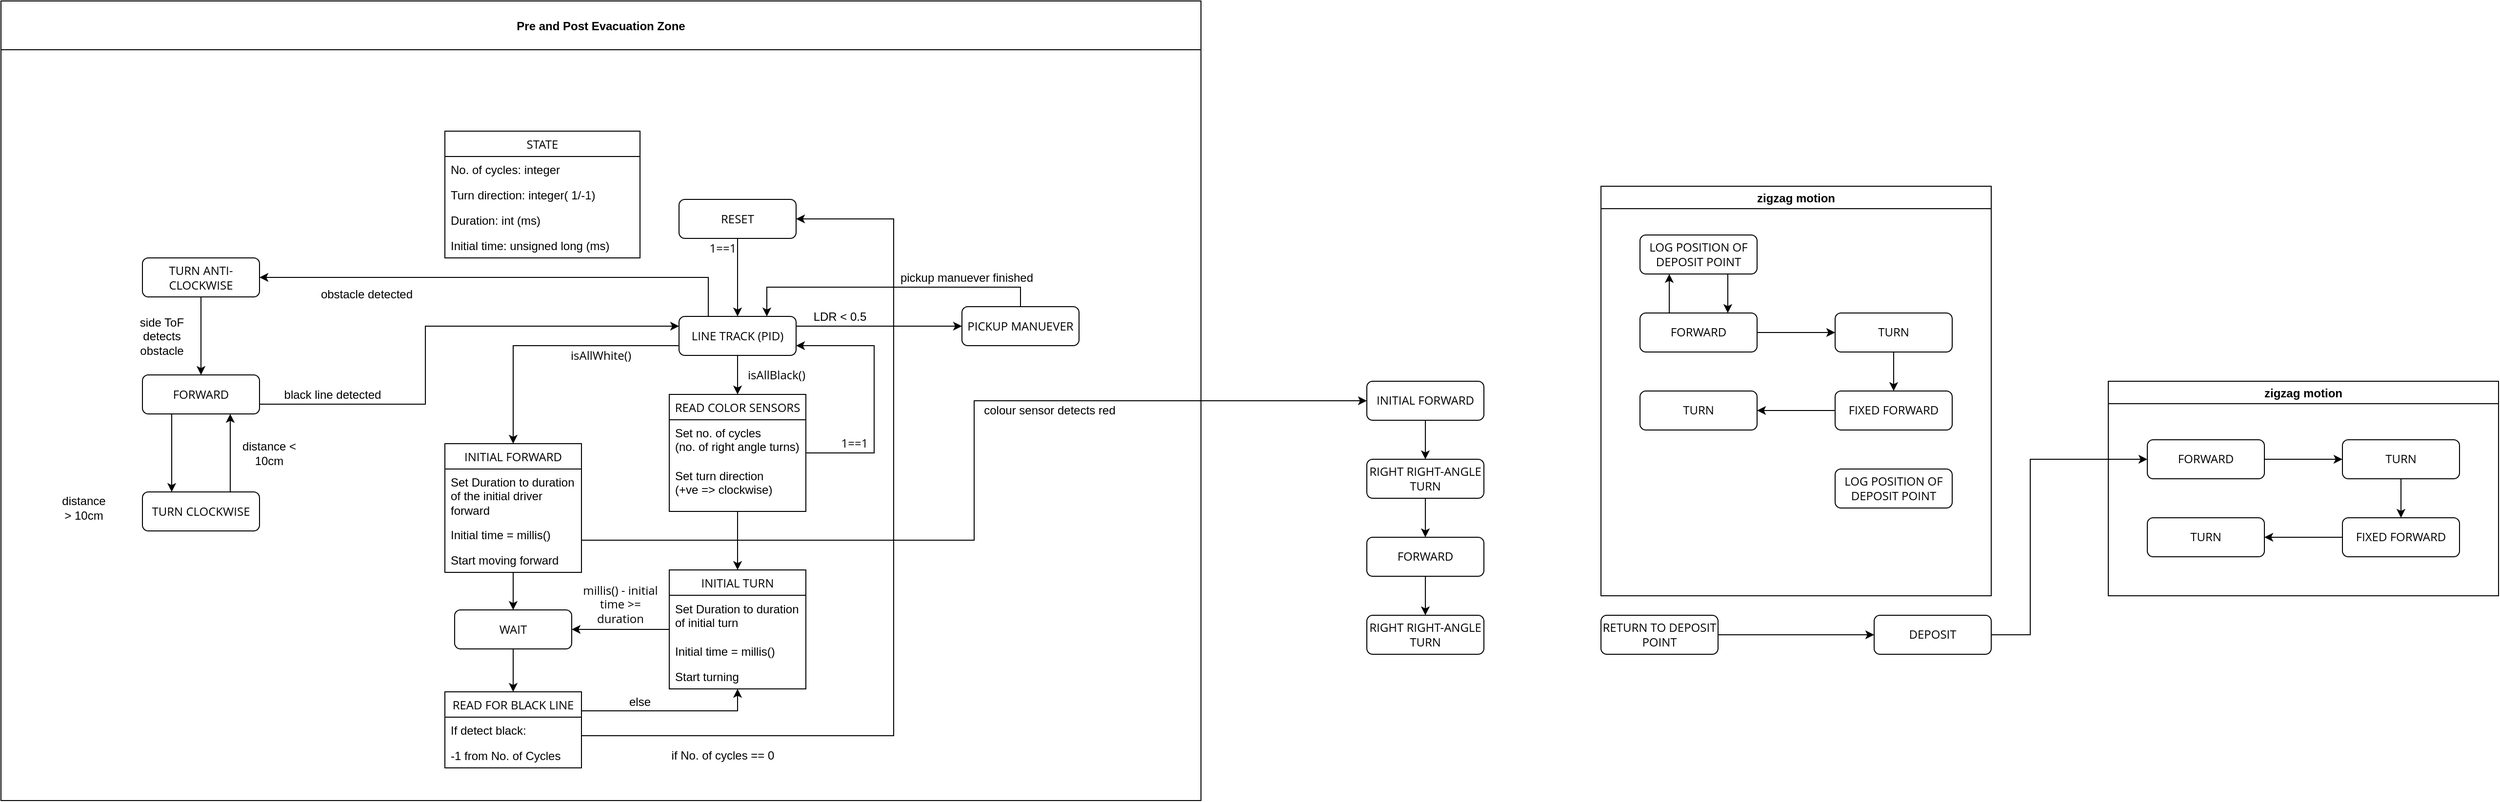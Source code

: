 <mxfile version="14.6.13" type="github">
  <diagram id="C5RBs43oDa-KdzZeNtuy" name="Page-1">
    <mxGraphModel dx="1038" dy="547" grid="1" gridSize="10" guides="1" tooltips="1" connect="1" arrows="1" fold="1" page="1" pageScale="1" pageWidth="3300" pageHeight="4681" math="0" shadow="0">
      <root>
        <mxCell id="WIyWlLk6GJQsqaUBKTNV-0" />
        <mxCell id="WIyWlLk6GJQsqaUBKTNV-1" parent="WIyWlLk6GJQsqaUBKTNV-0" />
        <mxCell id="eaZtA1_Wp9ETqkBVhyNv-51" style="edgeStyle=orthogonalEdgeStyle;rounded=0;orthogonalLoop=1;jettySize=auto;html=1;exitX=0.5;exitY=1;exitDx=0;exitDy=0;entryX=0.5;entryY=0;entryDx=0;entryDy=0;" edge="1" parent="WIyWlLk6GJQsqaUBKTNV-1" source="eaZtA1_Wp9ETqkBVhyNv-29" target="eaZtA1_Wp9ETqkBVhyNv-36">
          <mxGeometry relative="1" as="geometry" />
        </mxCell>
        <mxCell id="eaZtA1_Wp9ETqkBVhyNv-29" value="INITIAL FORWARD" style="rounded=1;whiteSpace=wrap;html=1;fontSize=12;glass=0;strokeWidth=1;shadow=0;fontFamily=Open Sans;fontSource=https%3A%2F%2Ffonts.googleapis.com%2Fcss%3Ffamily%3DOpen%2BSans;" vertex="1" parent="WIyWlLk6GJQsqaUBKTNV-1">
          <mxGeometry x="1440" y="440" width="120" height="40" as="geometry" />
        </mxCell>
        <mxCell id="eaZtA1_Wp9ETqkBVhyNv-30" value="Pre and Post Evacuation Zone" style="swimlane;glass=0;shadow=0;sketch=0;rounded=0;swimlaneLine=1;startSize=50;" vertex="1" parent="WIyWlLk6GJQsqaUBKTNV-1">
          <mxGeometry x="40" y="50" width="1230" height="820" as="geometry" />
        </mxCell>
        <mxCell id="eaZtA1_Wp9ETqkBVhyNv-22" value="distance &amp;gt; 10cm" style="text;html=1;strokeColor=none;fillColor=none;align=center;verticalAlign=middle;whiteSpace=wrap;rounded=0;" vertex="1" parent="eaZtA1_Wp9ETqkBVhyNv-30">
          <mxGeometry x="60" y="495" width="50" height="50" as="geometry" />
        </mxCell>
        <mxCell id="WIyWlLk6GJQsqaUBKTNV-3" value="&lt;font data-font-src=&quot;https://fonts.googleapis.com/css?family=Open+Sans&quot;&gt;RESE&lt;/font&gt;&lt;font data-font-src=&quot;https://fonts.googleapis.com/css?family=Open+Sans&quot;&gt;T&lt;/font&gt;" style="rounded=1;whiteSpace=wrap;html=1;fontSize=12;glass=0;strokeWidth=1;shadow=0;fontFamily=Open Sans;fontSource=https%3A%2F%2Ffonts.googleapis.com%2Fcss%3Ffamily%3DOpen%2BSans;" parent="eaZtA1_Wp9ETqkBVhyNv-30" vertex="1">
          <mxGeometry x="695" y="203.5" width="120" height="40" as="geometry" />
        </mxCell>
        <mxCell id="FF6f_-NkgnkPUX9PGQml-49" style="edgeStyle=orthogonalEdgeStyle;rounded=0;orthogonalLoop=1;jettySize=auto;html=1;exitX=0.5;exitY=0;exitDx=0;exitDy=0;entryX=0.5;entryY=0;entryDx=0;entryDy=0;fontFamily=Open Sans;fontSource=https%3A%2F%2Ffonts.googleapis.com%2Fcss%3Ffamily%3DOpen%2BSans;" parent="eaZtA1_Wp9ETqkBVhyNv-30" source="FF6f_-NkgnkPUX9PGQml-43" target="FF6f_-NkgnkPUX9PGQml-43" edge="1">
          <mxGeometry relative="1" as="geometry" />
        </mxCell>
        <mxCell id="WIyWlLk6GJQsqaUBKTNV-7" value="LINE TRACK (PID)" style="rounded=1;whiteSpace=wrap;html=1;fontSize=12;glass=0;strokeWidth=1;shadow=0;fontFamily=Open Sans;fontSource=https%3A%2F%2Ffonts.googleapis.com%2Fcss%3Ffamily%3DOpen%2BSans;" parent="eaZtA1_Wp9ETqkBVhyNv-30" vertex="1">
          <mxGeometry x="695" y="323.5" width="120" height="40" as="geometry" />
        </mxCell>
        <mxCell id="FF6f_-NkgnkPUX9PGQml-4" style="edgeStyle=orthogonalEdgeStyle;rounded=0;orthogonalLoop=1;jettySize=auto;html=1;exitX=0.5;exitY=1;exitDx=0;exitDy=0;entryX=0.5;entryY=0;entryDx=0;entryDy=0;fontFamily=Open Sans;fontSource=https%3A%2F%2Ffonts.googleapis.com%2Fcss%3Ffamily%3DOpen%2BSans;" parent="eaZtA1_Wp9ETqkBVhyNv-30" source="WIyWlLk6GJQsqaUBKTNV-3" target="WIyWlLk6GJQsqaUBKTNV-7" edge="1">
          <mxGeometry relative="1" as="geometry" />
        </mxCell>
        <mxCell id="FF6f_-NkgnkPUX9PGQml-0" value="&lt;div&gt;1==1&lt;/div&gt;" style="text;html=1;strokeColor=none;fillColor=none;align=center;verticalAlign=middle;whiteSpace=wrap;rounded=0;fontFamily=Open Sans;fontSource=https%3A%2F%2Ffonts.googleapis.com%2Fcss%3Ffamily%3DOpen%2BSans;" parent="eaZtA1_Wp9ETqkBVhyNv-30" vertex="1">
          <mxGeometry x="720" y="243.5" width="40" height="20" as="geometry" />
        </mxCell>
        <mxCell id="FF6f_-NkgnkPUX9PGQml-6" value="isAllBlack()" style="text;html=1;strokeColor=none;fillColor=none;align=center;verticalAlign=middle;whiteSpace=wrap;rounded=0;fontFamily=Open Sans;fontSource=https%3A%2F%2Ffonts.googleapis.com%2Fcss%3Ffamily%3DOpen%2BSans;" parent="eaZtA1_Wp9ETqkBVhyNv-30" vertex="1">
          <mxGeometry x="765" y="373.5" width="60" height="20" as="geometry" />
        </mxCell>
        <mxCell id="FF6f_-NkgnkPUX9PGQml-14" value="WAIT" style="rounded=1;whiteSpace=wrap;html=1;fontFamily=Open Sans;fontSource=https%3A%2F%2Ffonts.googleapis.com%2Fcss%3Ffamily%3DOpen%2BSans;" parent="eaZtA1_Wp9ETqkBVhyNv-30" vertex="1">
          <mxGeometry x="465" y="624.5" width="120" height="40" as="geometry" />
        </mxCell>
        <mxCell id="FF6f_-NkgnkPUX9PGQml-23" value="STATE" style="swimlane;fontStyle=0;childLayout=stackLayout;horizontal=1;startSize=26;horizontalStack=0;resizeParent=1;resizeParentMax=0;resizeLast=0;collapsible=1;marginBottom=0;fontFamily=Open Sans;fontSource=https%3A%2F%2Ffonts.googleapis.com%2Fcss%3Ffamily%3DOpen%2BSans;" parent="eaZtA1_Wp9ETqkBVhyNv-30" vertex="1">
          <mxGeometry x="455" y="133.5" width="200" height="130" as="geometry" />
        </mxCell>
        <mxCell id="FF6f_-NkgnkPUX9PGQml-24" value="No. of cycles: integer" style="text;strokeColor=none;fillColor=none;align=left;verticalAlign=top;spacingLeft=4;spacingRight=4;overflow=hidden;rotatable=0;points=[[0,0.5],[1,0.5]];portConstraint=eastwest;" parent="FF6f_-NkgnkPUX9PGQml-23" vertex="1">
          <mxGeometry y="26" width="200" height="26" as="geometry" />
        </mxCell>
        <mxCell id="FF6f_-NkgnkPUX9PGQml-25" value="Turn direction: integer( 1/-1)" style="text;strokeColor=none;fillColor=none;align=left;verticalAlign=top;spacingLeft=4;spacingRight=4;overflow=hidden;rotatable=0;points=[[0,0.5],[1,0.5]];portConstraint=eastwest;" parent="FF6f_-NkgnkPUX9PGQml-23" vertex="1">
          <mxGeometry y="52" width="200" height="26" as="geometry" />
        </mxCell>
        <mxCell id="FF6f_-NkgnkPUX9PGQml-26" value="Duration: int (ms)" style="text;strokeColor=none;fillColor=none;align=left;verticalAlign=top;spacingLeft=4;spacingRight=4;overflow=hidden;rotatable=0;points=[[0,0.5],[1,0.5]];portConstraint=eastwest;" parent="FF6f_-NkgnkPUX9PGQml-23" vertex="1">
          <mxGeometry y="78" width="200" height="26" as="geometry" />
        </mxCell>
        <mxCell id="FF6f_-NkgnkPUX9PGQml-36" value="Initial time: unsigned long (ms)" style="text;strokeColor=none;fillColor=none;align=left;verticalAlign=top;spacingLeft=4;spacingRight=4;overflow=hidden;rotatable=0;points=[[0,0.5],[1,0.5]];portConstraint=eastwest;" parent="FF6f_-NkgnkPUX9PGQml-23" vertex="1">
          <mxGeometry y="104" width="200" height="26" as="geometry" />
        </mxCell>
        <mxCell id="FF6f_-NkgnkPUX9PGQml-27" value="READ COLOR SENSORS" style="swimlane;fontStyle=0;childLayout=stackLayout;horizontal=1;startSize=26;horizontalStack=0;resizeParent=1;resizeParentMax=0;resizeLast=0;collapsible=1;marginBottom=0;fontFamily=Open Sans;fontSource=https%3A%2F%2Ffonts.googleapis.com%2Fcss%3Ffamily%3DOpen%2BSans;" parent="eaZtA1_Wp9ETqkBVhyNv-30" vertex="1">
          <mxGeometry x="685" y="403.5" width="140" height="120" as="geometry" />
        </mxCell>
        <mxCell id="FF6f_-NkgnkPUX9PGQml-28" value="Set no. of cycles&#xa; (no. of right angle turns)" style="text;strokeColor=none;fillColor=none;align=left;verticalAlign=top;spacingLeft=4;spacingRight=4;overflow=hidden;rotatable=0;points=[[0,0.5],[1,0.5]];portConstraint=eastwest;" parent="FF6f_-NkgnkPUX9PGQml-27" vertex="1">
          <mxGeometry y="26" width="140" height="44" as="geometry" />
        </mxCell>
        <mxCell id="FF6f_-NkgnkPUX9PGQml-30" value="Set turn direction &#xa;(+ve =&gt; clockwise)" style="text;strokeColor=none;fillColor=none;align=left;verticalAlign=top;spacingLeft=4;spacingRight=4;overflow=hidden;rotatable=0;points=[[0,0.5],[1,0.5]];portConstraint=eastwest;" parent="FF6f_-NkgnkPUX9PGQml-27" vertex="1">
          <mxGeometry y="70" width="140" height="50" as="geometry" />
        </mxCell>
        <mxCell id="FF6f_-NkgnkPUX9PGQml-5" style="edgeStyle=orthogonalEdgeStyle;rounded=0;orthogonalLoop=1;jettySize=auto;html=1;exitX=0.5;exitY=1;exitDx=0;exitDy=0;entryX=0.5;entryY=0;entryDx=0;entryDy=0;fontFamily=Open Sans;fontSource=https%3A%2F%2Ffonts.googleapis.com%2Fcss%3Ffamily%3DOpen%2BSans;" parent="eaZtA1_Wp9ETqkBVhyNv-30" source="WIyWlLk6GJQsqaUBKTNV-7" target="FF6f_-NkgnkPUX9PGQml-27" edge="1">
          <mxGeometry relative="1" as="geometry">
            <mxPoint x="755" y="453.5" as="targetPoint" />
          </mxGeometry>
        </mxCell>
        <mxCell id="FF6f_-NkgnkPUX9PGQml-33" style="edgeStyle=orthogonalEdgeStyle;rounded=0;orthogonalLoop=1;jettySize=auto;html=1;exitX=1;exitY=0.5;exitDx=0;exitDy=0;entryX=1;entryY=0.75;entryDx=0;entryDy=0;fontFamily=Open Sans;fontSource=https%3A%2F%2Ffonts.googleapis.com%2Fcss%3Ffamily%3DOpen%2BSans;" parent="eaZtA1_Wp9ETqkBVhyNv-30" source="FF6f_-NkgnkPUX9PGQml-28" target="WIyWlLk6GJQsqaUBKTNV-7" edge="1">
          <mxGeometry relative="1" as="geometry">
            <Array as="points">
              <mxPoint x="825" y="463.5" />
              <mxPoint x="895" y="463.5" />
              <mxPoint x="895" y="353.5" />
            </Array>
          </mxGeometry>
        </mxCell>
        <mxCell id="FF6f_-NkgnkPUX9PGQml-34" value="1==1" style="text;html=1;strokeColor=none;fillColor=none;align=center;verticalAlign=middle;whiteSpace=wrap;rounded=0;fontFamily=Open Sans;fontSource=https%3A%2F%2Ffonts.googleapis.com%2Fcss%3Ffamily%3DOpen%2BSans;" parent="eaZtA1_Wp9ETqkBVhyNv-30" vertex="1">
          <mxGeometry x="855" y="443.5" width="40" height="20" as="geometry" />
        </mxCell>
        <mxCell id="FF6f_-NkgnkPUX9PGQml-35" value="millis() - initial time &amp;gt;= duration" style="text;html=1;strokeColor=none;fillColor=none;align=center;verticalAlign=middle;whiteSpace=wrap;rounded=0;fontFamily=Open Sans;fontSource=https%3A%2F%2Ffonts.googleapis.com%2Fcss%3Ffamily%3DOpen%2BSans;" parent="eaZtA1_Wp9ETqkBVhyNv-30" vertex="1">
          <mxGeometry x="595" y="593.5" width="80" height="50" as="geometry" />
        </mxCell>
        <mxCell id="FF6f_-NkgnkPUX9PGQml-55" style="edgeStyle=orthogonalEdgeStyle;rounded=0;orthogonalLoop=1;jettySize=auto;html=1;exitX=0;exitY=0.5;exitDx=0;exitDy=0;entryX=1;entryY=0.5;entryDx=0;entryDy=0;fontFamily=Open Sans;fontSource=https%3A%2F%2Ffonts.googleapis.com%2Fcss%3Ffamily%3DOpen%2BSans;" parent="eaZtA1_Wp9ETqkBVhyNv-30" source="FF6f_-NkgnkPUX9PGQml-38" target="FF6f_-NkgnkPUX9PGQml-14" edge="1">
          <mxGeometry relative="1" as="geometry" />
        </mxCell>
        <mxCell id="FF6f_-NkgnkPUX9PGQml-38" value="INITIAL TURN" style="swimlane;fontStyle=0;childLayout=stackLayout;horizontal=1;startSize=26;horizontalStack=0;resizeParent=1;resizeParentMax=0;resizeLast=0;collapsible=1;marginBottom=0;fontFamily=Open Sans;fontSource=https%3A%2F%2Ffonts.googleapis.com%2Fcss%3Ffamily%3DOpen%2BSans;" parent="eaZtA1_Wp9ETqkBVhyNv-30" vertex="1">
          <mxGeometry x="685" y="583.5" width="140" height="122" as="geometry" />
        </mxCell>
        <mxCell id="FF6f_-NkgnkPUX9PGQml-39" value="Set Duration to duration of initial turn" style="text;strokeColor=none;fillColor=none;align=left;verticalAlign=top;spacingLeft=4;spacingRight=4;overflow=hidden;rotatable=0;points=[[0,0.5],[1,0.5]];portConstraint=eastwest;whiteSpace=wrap;" parent="FF6f_-NkgnkPUX9PGQml-38" vertex="1">
          <mxGeometry y="26" width="140" height="44" as="geometry" />
        </mxCell>
        <mxCell id="FF6f_-NkgnkPUX9PGQml-40" value="Initial time = millis()" style="text;strokeColor=none;fillColor=none;align=left;verticalAlign=top;spacingLeft=4;spacingRight=4;overflow=hidden;rotatable=0;points=[[0,0.5],[1,0.5]];portConstraint=eastwest;" parent="FF6f_-NkgnkPUX9PGQml-38" vertex="1">
          <mxGeometry y="70" width="140" height="26" as="geometry" />
        </mxCell>
        <mxCell id="FF6f_-NkgnkPUX9PGQml-41" value="Start turning" style="text;strokeColor=none;fillColor=none;align=left;verticalAlign=top;spacingLeft=4;spacingRight=4;overflow=hidden;rotatable=0;points=[[0,0.5],[1,0.5]];portConstraint=eastwest;" parent="FF6f_-NkgnkPUX9PGQml-38" vertex="1">
          <mxGeometry y="96" width="140" height="26" as="geometry" />
        </mxCell>
        <mxCell id="FF6f_-NkgnkPUX9PGQml-31" style="edgeStyle=orthogonalEdgeStyle;rounded=0;orthogonalLoop=1;jettySize=auto;html=1;exitX=0.5;exitY=1;exitDx=0;exitDy=0;fontFamily=Open Sans;fontSource=https%3A%2F%2Ffonts.googleapis.com%2Fcss%3Ffamily%3DOpen%2BSans;entryX=0.5;entryY=0;entryDx=0;entryDy=0;" parent="eaZtA1_Wp9ETqkBVhyNv-30" source="FF6f_-NkgnkPUX9PGQml-27" target="FF6f_-NkgnkPUX9PGQml-38" edge="1">
          <mxGeometry relative="1" as="geometry">
            <mxPoint x="755" y="603.5" as="targetPoint" />
          </mxGeometry>
        </mxCell>
        <mxCell id="FF6f_-NkgnkPUX9PGQml-56" style="edgeStyle=orthogonalEdgeStyle;rounded=0;orthogonalLoop=1;jettySize=auto;html=1;exitX=0.5;exitY=1;exitDx=0;exitDy=0;entryX=0.5;entryY=0;entryDx=0;entryDy=0;fontFamily=Open Sans;fontSource=https%3A%2F%2Ffonts.googleapis.com%2Fcss%3Ffamily%3DOpen%2BSans;" parent="eaZtA1_Wp9ETqkBVhyNv-30" source="FF6f_-NkgnkPUX9PGQml-43" target="FF6f_-NkgnkPUX9PGQml-14" edge="1">
          <mxGeometry relative="1" as="geometry" />
        </mxCell>
        <mxCell id="FF6f_-NkgnkPUX9PGQml-43" value="INITIAL FORWARD" style="swimlane;fontStyle=0;childLayout=stackLayout;horizontal=1;startSize=26;horizontalStack=0;resizeParent=1;resizeParentMax=0;resizeLast=0;collapsible=1;marginBottom=0;fontFamily=Open Sans;fontSource=https%3A%2F%2Ffonts.googleapis.com%2Fcss%3Ffamily%3DOpen%2BSans;" parent="eaZtA1_Wp9ETqkBVhyNv-30" vertex="1">
          <mxGeometry x="455" y="454" width="140" height="132" as="geometry" />
        </mxCell>
        <mxCell id="FF6f_-NkgnkPUX9PGQml-44" value="Set Duration to duration of the initial driver forward" style="text;strokeColor=none;fillColor=none;align=left;verticalAlign=top;spacingLeft=4;spacingRight=4;overflow=hidden;rotatable=0;points=[[0,0.5],[1,0.5]];portConstraint=eastwest;whiteSpace=wrap;" parent="FF6f_-NkgnkPUX9PGQml-43" vertex="1">
          <mxGeometry y="26" width="140" height="54" as="geometry" />
        </mxCell>
        <mxCell id="FF6f_-NkgnkPUX9PGQml-45" value="Initial time = millis()" style="text;strokeColor=none;fillColor=none;align=left;verticalAlign=top;spacingLeft=4;spacingRight=4;overflow=hidden;rotatable=0;points=[[0,0.5],[1,0.5]];portConstraint=eastwest;" parent="FF6f_-NkgnkPUX9PGQml-43" vertex="1">
          <mxGeometry y="80" width="140" height="26" as="geometry" />
        </mxCell>
        <mxCell id="FF6f_-NkgnkPUX9PGQml-46" value="Start moving forward" style="text;strokeColor=none;fillColor=none;align=left;verticalAlign=top;spacingLeft=4;spacingRight=4;overflow=hidden;rotatable=0;points=[[0,0.5],[1,0.5]];portConstraint=eastwest;" parent="FF6f_-NkgnkPUX9PGQml-43" vertex="1">
          <mxGeometry y="106" width="140" height="26" as="geometry" />
        </mxCell>
        <mxCell id="eaZtA1_Wp9ETqkBVhyNv-1" style="edgeStyle=orthogonalEdgeStyle;rounded=0;orthogonalLoop=1;jettySize=auto;html=1;exitX=0;exitY=0.75;exitDx=0;exitDy=0;entryX=0.5;entryY=0;entryDx=0;entryDy=0;" edge="1" parent="eaZtA1_Wp9ETqkBVhyNv-30" source="WIyWlLk6GJQsqaUBKTNV-7" target="FF6f_-NkgnkPUX9PGQml-43">
          <mxGeometry relative="1" as="geometry" />
        </mxCell>
        <mxCell id="FF6f_-NkgnkPUX9PGQml-59" style="edgeStyle=orthogonalEdgeStyle;rounded=0;orthogonalLoop=1;jettySize=auto;html=1;exitX=1;exitY=0.5;exitDx=0;exitDy=0;entryX=1;entryY=0.5;entryDx=0;entryDy=0;fontFamily=Open Sans;fontSource=https%3A%2F%2Ffonts.googleapis.com%2Fcss%3Ffamily%3DOpen%2BSans;" parent="eaZtA1_Wp9ETqkBVhyNv-30" source="FF6f_-NkgnkPUX9PGQml-50" target="WIyWlLk6GJQsqaUBKTNV-3" edge="1">
          <mxGeometry relative="1" as="geometry">
            <Array as="points">
              <mxPoint x="595" y="753.5" />
              <mxPoint x="915" y="753.5" />
              <mxPoint x="915" y="223.5" />
            </Array>
          </mxGeometry>
        </mxCell>
        <mxCell id="AmNcnwGYfKcNDRGJK1M6-1" style="edgeStyle=orthogonalEdgeStyle;rounded=0;orthogonalLoop=1;jettySize=auto;html=1;exitX=1;exitY=0.25;exitDx=0;exitDy=0;" parent="eaZtA1_Wp9ETqkBVhyNv-30" source="FF6f_-NkgnkPUX9PGQml-50" target="FF6f_-NkgnkPUX9PGQml-38" edge="1">
          <mxGeometry relative="1" as="geometry" />
        </mxCell>
        <mxCell id="FF6f_-NkgnkPUX9PGQml-50" value="READ FOR BLACK LINE" style="swimlane;fontStyle=0;childLayout=stackLayout;horizontal=1;startSize=26;horizontalStack=0;resizeParent=1;resizeParentMax=0;resizeLast=0;collapsible=1;marginBottom=0;fontFamily=Open Sans;fontSource=https%3A%2F%2Ffonts.googleapis.com%2Fcss%3Ffamily%3DOpen%2BSans;" parent="eaZtA1_Wp9ETqkBVhyNv-30" vertex="1">
          <mxGeometry x="455" y="708.5" width="140" height="78" as="geometry" />
        </mxCell>
        <mxCell id="FF6f_-NkgnkPUX9PGQml-51" value="If detect black:" style="text;strokeColor=none;fillColor=none;align=left;verticalAlign=top;spacingLeft=4;spacingRight=4;overflow=hidden;rotatable=0;points=[[0,0.5],[1,0.5]];portConstraint=eastwest;" parent="FF6f_-NkgnkPUX9PGQml-50" vertex="1">
          <mxGeometry y="26" width="140" height="26" as="geometry" />
        </mxCell>
        <mxCell id="FF6f_-NkgnkPUX9PGQml-52" value="-1 from No. of Cycles" style="text;strokeColor=none;fillColor=none;align=left;verticalAlign=top;spacingLeft=4;spacingRight=4;overflow=hidden;rotatable=0;points=[[0,0.5],[1,0.5]];portConstraint=eastwest;" parent="FF6f_-NkgnkPUX9PGQml-50" vertex="1">
          <mxGeometry y="52" width="140" height="26" as="geometry" />
        </mxCell>
        <mxCell id="FF6f_-NkgnkPUX9PGQml-58" style="edgeStyle=orthogonalEdgeStyle;rounded=0;orthogonalLoop=1;jettySize=auto;html=1;exitX=0.5;exitY=1;exitDx=0;exitDy=0;entryX=0.5;entryY=0;entryDx=0;entryDy=0;fontFamily=Open Sans;fontSource=https%3A%2F%2Ffonts.googleapis.com%2Fcss%3Ffamily%3DOpen%2BSans;" parent="eaZtA1_Wp9ETqkBVhyNv-30" source="FF6f_-NkgnkPUX9PGQml-14" target="FF6f_-NkgnkPUX9PGQml-50" edge="1">
          <mxGeometry relative="1" as="geometry">
            <mxPoint x="525" y="728.5" as="targetPoint" />
          </mxGeometry>
        </mxCell>
        <mxCell id="FF6f_-NkgnkPUX9PGQml-63" value="isAllWhite()" style="text;html=1;strokeColor=none;fillColor=none;align=center;verticalAlign=middle;whiteSpace=wrap;rounded=0;fontFamily=Open Sans;fontSource=https%3A%2F%2Ffonts.googleapis.com%2Fcss%3Ffamily%3DOpen%2BSans;" parent="eaZtA1_Wp9ETqkBVhyNv-30" vertex="1">
          <mxGeometry x="575" y="353.5" width="80" height="20" as="geometry" />
        </mxCell>
        <mxCell id="AmNcnwGYfKcNDRGJK1M6-0" value="if No. of cycles == 0" style="text;html=1;strokeColor=none;fillColor=none;align=center;verticalAlign=middle;whiteSpace=wrap;rounded=0;" parent="eaZtA1_Wp9ETqkBVhyNv-30" vertex="1">
          <mxGeometry x="685" y="763.5" width="110" height="20" as="geometry" />
        </mxCell>
        <mxCell id="AmNcnwGYfKcNDRGJK1M6-2" value="else" style="text;html=1;strokeColor=none;fillColor=none;align=center;verticalAlign=middle;whiteSpace=wrap;rounded=0;" parent="eaZtA1_Wp9ETqkBVhyNv-30" vertex="1">
          <mxGeometry x="635" y="708.5" width="40" height="20" as="geometry" />
        </mxCell>
        <mxCell id="eaZtA1_Wp9ETqkBVhyNv-0" value="TURN ANTI-CLOCKWISE" style="rounded=1;whiteSpace=wrap;html=1;fontSize=12;glass=0;strokeWidth=1;shadow=0;fontFamily=Open Sans;fontSource=https%3A%2F%2Ffonts.googleapis.com%2Fcss%3Ffamily%3DOpen%2BSans;" vertex="1" parent="eaZtA1_Wp9ETqkBVhyNv-30">
          <mxGeometry x="145" y="263.5" width="120" height="40" as="geometry" />
        </mxCell>
        <mxCell id="eaZtA1_Wp9ETqkBVhyNv-14" style="edgeStyle=orthogonalEdgeStyle;rounded=0;orthogonalLoop=1;jettySize=auto;html=1;exitX=0.25;exitY=0;exitDx=0;exitDy=0;entryX=1;entryY=0.5;entryDx=0;entryDy=0;" edge="1" parent="eaZtA1_Wp9ETqkBVhyNv-30" source="WIyWlLk6GJQsqaUBKTNV-7" target="eaZtA1_Wp9ETqkBVhyNv-0">
          <mxGeometry relative="1" as="geometry" />
        </mxCell>
        <mxCell id="eaZtA1_Wp9ETqkBVhyNv-13" style="edgeStyle=orthogonalEdgeStyle;rounded=0;orthogonalLoop=1;jettySize=auto;html=1;exitX=1;exitY=0.5;exitDx=0;exitDy=0;entryX=0;entryY=0.25;entryDx=0;entryDy=0;" edge="1" parent="eaZtA1_Wp9ETqkBVhyNv-30" source="eaZtA1_Wp9ETqkBVhyNv-2" target="WIyWlLk6GJQsqaUBKTNV-7">
          <mxGeometry relative="1" as="geometry">
            <Array as="points">
              <mxPoint x="435" y="413.5" />
              <mxPoint x="435" y="333.5" />
            </Array>
          </mxGeometry>
        </mxCell>
        <mxCell id="eaZtA1_Wp9ETqkBVhyNv-2" value="FORWARD" style="rounded=1;whiteSpace=wrap;html=1;fontSize=12;glass=0;strokeWidth=1;shadow=0;fontFamily=Open Sans;fontSource=https%3A%2F%2Ffonts.googleapis.com%2Fcss%3Ffamily%3DOpen%2BSans;" vertex="1" parent="eaZtA1_Wp9ETqkBVhyNv-30">
          <mxGeometry x="145" y="383.5" width="120" height="40" as="geometry" />
        </mxCell>
        <mxCell id="eaZtA1_Wp9ETqkBVhyNv-3" style="edgeStyle=orthogonalEdgeStyle;rounded=0;orthogonalLoop=1;jettySize=auto;html=1;exitX=0.5;exitY=1;exitDx=0;exitDy=0;entryX=0.5;entryY=0;entryDx=0;entryDy=0;" edge="1" parent="eaZtA1_Wp9ETqkBVhyNv-30" source="eaZtA1_Wp9ETqkBVhyNv-0" target="eaZtA1_Wp9ETqkBVhyNv-2">
          <mxGeometry relative="1" as="geometry" />
        </mxCell>
        <mxCell id="eaZtA1_Wp9ETqkBVhyNv-4" value="&lt;div&gt;side ToF detects obstacle&lt;/div&gt;" style="text;html=1;strokeColor=none;fillColor=none;align=center;verticalAlign=middle;whiteSpace=wrap;rounded=0;" vertex="1" parent="eaZtA1_Wp9ETqkBVhyNv-30">
          <mxGeometry x="125" y="318.5" width="80" height="50" as="geometry" />
        </mxCell>
        <mxCell id="eaZtA1_Wp9ETqkBVhyNv-16" style="edgeStyle=orthogonalEdgeStyle;rounded=0;orthogonalLoop=1;jettySize=auto;html=1;exitX=0.75;exitY=0;exitDx=0;exitDy=0;entryX=0.75;entryY=1;entryDx=0;entryDy=0;" edge="1" parent="eaZtA1_Wp9ETqkBVhyNv-30" source="eaZtA1_Wp9ETqkBVhyNv-5" target="eaZtA1_Wp9ETqkBVhyNv-2">
          <mxGeometry relative="1" as="geometry" />
        </mxCell>
        <mxCell id="eaZtA1_Wp9ETqkBVhyNv-5" value="TURN CLOCKWISE" style="rounded=1;whiteSpace=wrap;html=1;fontSize=12;glass=0;strokeWidth=1;shadow=0;fontFamily=Open Sans;fontSource=https%3A%2F%2Ffonts.googleapis.com%2Fcss%3Ffamily%3DOpen%2BSans;" vertex="1" parent="eaZtA1_Wp9ETqkBVhyNv-30">
          <mxGeometry x="145" y="503.5" width="120" height="40" as="geometry" />
        </mxCell>
        <mxCell id="eaZtA1_Wp9ETqkBVhyNv-15" style="edgeStyle=orthogonalEdgeStyle;rounded=0;orthogonalLoop=1;jettySize=auto;html=1;exitX=0.25;exitY=1;exitDx=0;exitDy=0;entryX=0.25;entryY=0;entryDx=0;entryDy=0;" edge="1" parent="eaZtA1_Wp9ETqkBVhyNv-30" source="eaZtA1_Wp9ETqkBVhyNv-2" target="eaZtA1_Wp9ETqkBVhyNv-5">
          <mxGeometry relative="1" as="geometry" />
        </mxCell>
        <mxCell id="eaZtA1_Wp9ETqkBVhyNv-17" value="black line detected" style="text;html=1;strokeColor=none;fillColor=none;align=center;verticalAlign=middle;whiteSpace=wrap;rounded=0;" vertex="1" parent="eaZtA1_Wp9ETqkBVhyNv-30">
          <mxGeometry x="285" y="393.5" width="110" height="20" as="geometry" />
        </mxCell>
        <mxCell id="eaZtA1_Wp9ETqkBVhyNv-19" value="distance &amp;lt; 10cm" style="text;html=1;strokeColor=none;fillColor=none;align=center;verticalAlign=middle;whiteSpace=wrap;rounded=0;" vertex="1" parent="eaZtA1_Wp9ETqkBVhyNv-30">
          <mxGeometry x="245" y="443.5" width="60" height="40" as="geometry" />
        </mxCell>
        <mxCell id="eaZtA1_Wp9ETqkBVhyNv-21" value="obstacle detected" style="text;html=1;strokeColor=none;fillColor=none;align=center;verticalAlign=middle;whiteSpace=wrap;rounded=0;" vertex="1" parent="eaZtA1_Wp9ETqkBVhyNv-30">
          <mxGeometry x="295" y="288.5" width="160" height="25" as="geometry" />
        </mxCell>
        <mxCell id="eaZtA1_Wp9ETqkBVhyNv-26" style="edgeStyle=orthogonalEdgeStyle;rounded=0;orthogonalLoop=1;jettySize=auto;html=1;exitX=0.5;exitY=0;exitDx=0;exitDy=0;entryX=0.75;entryY=0;entryDx=0;entryDy=0;" edge="1" parent="eaZtA1_Wp9ETqkBVhyNv-30" source="eaZtA1_Wp9ETqkBVhyNv-24" target="WIyWlLk6GJQsqaUBKTNV-7">
          <mxGeometry relative="1" as="geometry">
            <Array as="points">
              <mxPoint x="1045" y="293.5" />
              <mxPoint x="785" y="293.5" />
            </Array>
          </mxGeometry>
        </mxCell>
        <mxCell id="eaZtA1_Wp9ETqkBVhyNv-24" value="PICKUP MANUEVER" style="rounded=1;whiteSpace=wrap;html=1;fontSize=12;glass=0;strokeWidth=1;shadow=0;fontFamily=Open Sans;fontSource=https%3A%2F%2Ffonts.googleapis.com%2Fcss%3Ffamily%3DOpen%2BSans;" vertex="1" parent="eaZtA1_Wp9ETqkBVhyNv-30">
          <mxGeometry x="985" y="313.5" width="120" height="40" as="geometry" />
        </mxCell>
        <mxCell id="eaZtA1_Wp9ETqkBVhyNv-27" value="LDR &amp;lt; 0.5" style="text;html=1;strokeColor=none;fillColor=none;align=center;verticalAlign=middle;whiteSpace=wrap;rounded=0;" vertex="1" parent="eaZtA1_Wp9ETqkBVhyNv-30">
          <mxGeometry x="825" y="313.5" width="70" height="20" as="geometry" />
        </mxCell>
        <mxCell id="eaZtA1_Wp9ETqkBVhyNv-28" value="pickup manuever finished" style="text;html=1;strokeColor=none;fillColor=none;align=center;verticalAlign=middle;whiteSpace=wrap;rounded=0;" vertex="1" parent="eaZtA1_Wp9ETqkBVhyNv-30">
          <mxGeometry x="915" y="273.5" width="150" height="20" as="geometry" />
        </mxCell>
        <mxCell id="eaZtA1_Wp9ETqkBVhyNv-25" style="edgeStyle=orthogonalEdgeStyle;rounded=0;orthogonalLoop=1;jettySize=auto;html=1;exitX=1;exitY=0.25;exitDx=0;exitDy=0;entryX=0;entryY=0.5;entryDx=0;entryDy=0;" edge="1" parent="eaZtA1_Wp9ETqkBVhyNv-30" source="WIyWlLk6GJQsqaUBKTNV-7" target="eaZtA1_Wp9ETqkBVhyNv-24">
          <mxGeometry relative="1" as="geometry" />
        </mxCell>
        <mxCell id="eaZtA1_Wp9ETqkBVhyNv-32" value="colour sensor detects red" style="text;html=1;strokeColor=none;fillColor=none;align=center;verticalAlign=middle;whiteSpace=wrap;rounded=0;shadow=0;glass=0;sketch=0;" vertex="1" parent="WIyWlLk6GJQsqaUBKTNV-1">
          <mxGeometry x="1040" y="460" width="150" height="20" as="geometry" />
        </mxCell>
        <mxCell id="eaZtA1_Wp9ETqkBVhyNv-33" style="edgeStyle=orthogonalEdgeStyle;rounded=0;orthogonalLoop=1;jettySize=auto;html=1;exitX=1;exitY=0.75;exitDx=0;exitDy=0;entryX=0;entryY=0.5;entryDx=0;entryDy=0;" edge="1" parent="WIyWlLk6GJQsqaUBKTNV-1" source="FF6f_-NkgnkPUX9PGQml-43" target="eaZtA1_Wp9ETqkBVhyNv-29">
          <mxGeometry relative="1" as="geometry" />
        </mxCell>
        <mxCell id="eaZtA1_Wp9ETqkBVhyNv-53" style="edgeStyle=orthogonalEdgeStyle;rounded=0;orthogonalLoop=1;jettySize=auto;html=1;exitX=0.5;exitY=1;exitDx=0;exitDy=0;entryX=0.5;entryY=0;entryDx=0;entryDy=0;" edge="1" parent="WIyWlLk6GJQsqaUBKTNV-1" source="eaZtA1_Wp9ETqkBVhyNv-36" target="eaZtA1_Wp9ETqkBVhyNv-37">
          <mxGeometry relative="1" as="geometry" />
        </mxCell>
        <mxCell id="eaZtA1_Wp9ETqkBVhyNv-36" value="RIGHT RIGHT-ANGLE TURN" style="rounded=1;whiteSpace=wrap;html=1;fontSize=12;glass=0;strokeWidth=1;shadow=0;fontFamily=Open Sans;fontSource=https%3A%2F%2Ffonts.googleapis.com%2Fcss%3Ffamily%3DOpen%2BSans;" vertex="1" parent="WIyWlLk6GJQsqaUBKTNV-1">
          <mxGeometry x="1440" y="520" width="120" height="40" as="geometry" />
        </mxCell>
        <mxCell id="eaZtA1_Wp9ETqkBVhyNv-56" style="edgeStyle=orthogonalEdgeStyle;rounded=0;orthogonalLoop=1;jettySize=auto;html=1;exitX=0.5;exitY=1;exitDx=0;exitDy=0;" edge="1" parent="WIyWlLk6GJQsqaUBKTNV-1" source="eaZtA1_Wp9ETqkBVhyNv-37" target="eaZtA1_Wp9ETqkBVhyNv-54">
          <mxGeometry relative="1" as="geometry" />
        </mxCell>
        <mxCell id="eaZtA1_Wp9ETqkBVhyNv-37" value="FORWARD" style="rounded=1;whiteSpace=wrap;html=1;fontSize=12;glass=0;strokeWidth=1;shadow=0;fontFamily=Open Sans;fontSource=https%3A%2F%2Ffonts.googleapis.com%2Fcss%3Ffamily%3DOpen%2BSans;" vertex="1" parent="WIyWlLk6GJQsqaUBKTNV-1">
          <mxGeometry x="1440" y="600" width="120" height="40" as="geometry" />
        </mxCell>
        <mxCell id="eaZtA1_Wp9ETqkBVhyNv-38" value="zigzag motion" style="swimlane;rounded=0;shadow=0;glass=0;sketch=0;" vertex="1" parent="WIyWlLk6GJQsqaUBKTNV-1">
          <mxGeometry x="1680" y="240" width="400" height="420" as="geometry" />
        </mxCell>
        <mxCell id="eaZtA1_Wp9ETqkBVhyNv-45" style="edgeStyle=orthogonalEdgeStyle;rounded=0;orthogonalLoop=1;jettySize=auto;html=1;exitX=1;exitY=0.5;exitDx=0;exitDy=0;entryX=0;entryY=0.5;entryDx=0;entryDy=0;" edge="1" parent="eaZtA1_Wp9ETqkBVhyNv-38" source="eaZtA1_Wp9ETqkBVhyNv-35" target="eaZtA1_Wp9ETqkBVhyNv-41">
          <mxGeometry relative="1" as="geometry" />
        </mxCell>
        <mxCell id="eaZtA1_Wp9ETqkBVhyNv-73" style="edgeStyle=orthogonalEdgeStyle;rounded=0;orthogonalLoop=1;jettySize=auto;html=1;exitX=0.25;exitY=0;exitDx=0;exitDy=0;entryX=0.25;entryY=1;entryDx=0;entryDy=0;" edge="1" parent="eaZtA1_Wp9ETqkBVhyNv-38" source="eaZtA1_Wp9ETqkBVhyNv-35" target="eaZtA1_Wp9ETqkBVhyNv-72">
          <mxGeometry relative="1" as="geometry" />
        </mxCell>
        <mxCell id="eaZtA1_Wp9ETqkBVhyNv-35" value="FORWARD" style="rounded=1;whiteSpace=wrap;html=1;fontSize=12;glass=0;strokeWidth=1;shadow=0;fontFamily=Open Sans;fontSource=https%3A%2F%2Ffonts.googleapis.com%2Fcss%3Ffamily%3DOpen%2BSans;" vertex="1" parent="eaZtA1_Wp9ETqkBVhyNv-38">
          <mxGeometry x="40" y="130" width="120" height="40" as="geometry" />
        </mxCell>
        <mxCell id="eaZtA1_Wp9ETqkBVhyNv-46" style="edgeStyle=orthogonalEdgeStyle;rounded=0;orthogonalLoop=1;jettySize=auto;html=1;exitX=0.5;exitY=1;exitDx=0;exitDy=0;entryX=0.5;entryY=0;entryDx=0;entryDy=0;" edge="1" parent="eaZtA1_Wp9ETqkBVhyNv-38" source="eaZtA1_Wp9ETqkBVhyNv-41" target="eaZtA1_Wp9ETqkBVhyNv-42">
          <mxGeometry relative="1" as="geometry" />
        </mxCell>
        <mxCell id="eaZtA1_Wp9ETqkBVhyNv-41" value="TURN" style="rounded=1;whiteSpace=wrap;html=1;fontSize=12;glass=0;strokeWidth=1;shadow=0;fontFamily=Open Sans;fontSource=https%3A%2F%2Ffonts.googleapis.com%2Fcss%3Ffamily%3DOpen%2BSans;" vertex="1" parent="eaZtA1_Wp9ETqkBVhyNv-38">
          <mxGeometry x="240" y="130" width="120" height="40" as="geometry" />
        </mxCell>
        <mxCell id="eaZtA1_Wp9ETqkBVhyNv-47" style="edgeStyle=orthogonalEdgeStyle;rounded=0;orthogonalLoop=1;jettySize=auto;html=1;exitX=0;exitY=0.5;exitDx=0;exitDy=0;entryX=1;entryY=0.5;entryDx=0;entryDy=0;" edge="1" parent="eaZtA1_Wp9ETqkBVhyNv-38" source="eaZtA1_Wp9ETqkBVhyNv-42" target="eaZtA1_Wp9ETqkBVhyNv-43">
          <mxGeometry relative="1" as="geometry" />
        </mxCell>
        <mxCell id="eaZtA1_Wp9ETqkBVhyNv-42" value="FIXED FORWARD" style="rounded=1;whiteSpace=wrap;html=1;fontSize=12;glass=0;strokeWidth=1;shadow=0;fontFamily=Open Sans;fontSource=https%3A%2F%2Ffonts.googleapis.com%2Fcss%3Ffamily%3DOpen%2BSans;" vertex="1" parent="eaZtA1_Wp9ETqkBVhyNv-38">
          <mxGeometry x="240" y="210" width="120" height="40" as="geometry" />
        </mxCell>
        <mxCell id="eaZtA1_Wp9ETqkBVhyNv-43" value="TURN" style="rounded=1;whiteSpace=wrap;html=1;fontSize=12;glass=0;strokeWidth=1;shadow=0;fontFamily=Open Sans;fontSource=https%3A%2F%2Ffonts.googleapis.com%2Fcss%3Ffamily%3DOpen%2BSans;" vertex="1" parent="eaZtA1_Wp9ETqkBVhyNv-38">
          <mxGeometry x="40" y="210" width="120" height="40" as="geometry" />
        </mxCell>
        <mxCell id="eaZtA1_Wp9ETqkBVhyNv-74" style="edgeStyle=orthogonalEdgeStyle;rounded=0;orthogonalLoop=1;jettySize=auto;html=1;exitX=0.75;exitY=1;exitDx=0;exitDy=0;entryX=0.75;entryY=0;entryDx=0;entryDy=0;" edge="1" parent="eaZtA1_Wp9ETqkBVhyNv-38" source="eaZtA1_Wp9ETqkBVhyNv-72" target="eaZtA1_Wp9ETqkBVhyNv-35">
          <mxGeometry relative="1" as="geometry" />
        </mxCell>
        <mxCell id="eaZtA1_Wp9ETqkBVhyNv-72" value="LOG POSITION OF DEPOSIT POINT" style="rounded=1;whiteSpace=wrap;html=1;fontSize=12;glass=0;strokeWidth=1;shadow=0;fontFamily=Open Sans;fontSource=https%3A%2F%2Ffonts.googleapis.com%2Fcss%3Ffamily%3DOpen%2BSans;" vertex="1" parent="eaZtA1_Wp9ETqkBVhyNv-38">
          <mxGeometry x="40" y="50" width="120" height="40" as="geometry" />
        </mxCell>
        <mxCell id="eaZtA1_Wp9ETqkBVhyNv-75" value="LOG POSITION OF DEPOSIT POINT" style="rounded=1;whiteSpace=wrap;html=1;fontSize=12;glass=0;strokeWidth=1;shadow=0;fontFamily=Open Sans;fontSource=https%3A%2F%2Ffonts.googleapis.com%2Fcss%3Ffamily%3DOpen%2BSans;" vertex="1" parent="eaZtA1_Wp9ETqkBVhyNv-38">
          <mxGeometry x="240" y="290" width="120" height="40" as="geometry" />
        </mxCell>
        <mxCell id="eaZtA1_Wp9ETqkBVhyNv-54" value="RIGHT RIGHT-ANGLE TURN" style="rounded=1;whiteSpace=wrap;html=1;fontSize=12;glass=0;strokeWidth=1;shadow=0;fontFamily=Open Sans;fontSource=https%3A%2F%2Ffonts.googleapis.com%2Fcss%3Ffamily%3DOpen%2BSans;" vertex="1" parent="WIyWlLk6GJQsqaUBKTNV-1">
          <mxGeometry x="1440" y="680" width="120" height="40" as="geometry" />
        </mxCell>
        <mxCell id="eaZtA1_Wp9ETqkBVhyNv-70" style="edgeStyle=orthogonalEdgeStyle;rounded=0;orthogonalLoop=1;jettySize=auto;html=1;exitX=1;exitY=0.5;exitDx=0;exitDy=0;entryX=0;entryY=0.5;entryDx=0;entryDy=0;" edge="1" parent="WIyWlLk6GJQsqaUBKTNV-1" source="eaZtA1_Wp9ETqkBVhyNv-58" target="eaZtA1_Wp9ETqkBVhyNv-69">
          <mxGeometry relative="1" as="geometry" />
        </mxCell>
        <mxCell id="eaZtA1_Wp9ETqkBVhyNv-58" value="RETURN TO DEPOSIT POINT" style="rounded=1;whiteSpace=wrap;html=1;fontSize=12;glass=0;strokeWidth=1;shadow=0;fontFamily=Open Sans;fontSource=https%3A%2F%2Ffonts.googleapis.com%2Fcss%3Ffamily%3DOpen%2BSans;" vertex="1" parent="WIyWlLk6GJQsqaUBKTNV-1">
          <mxGeometry x="1680" y="680" width="120" height="40" as="geometry" />
        </mxCell>
        <mxCell id="eaZtA1_Wp9ETqkBVhyNv-60" value="zigzag motion" style="swimlane;rounded=0;shadow=0;glass=0;sketch=0;" vertex="1" parent="WIyWlLk6GJQsqaUBKTNV-1">
          <mxGeometry x="2200" y="440" width="400" height="220" as="geometry" />
        </mxCell>
        <mxCell id="eaZtA1_Wp9ETqkBVhyNv-61" style="edgeStyle=orthogonalEdgeStyle;rounded=0;orthogonalLoop=1;jettySize=auto;html=1;exitX=1;exitY=0.5;exitDx=0;exitDy=0;entryX=0;entryY=0.5;entryDx=0;entryDy=0;" edge="1" parent="eaZtA1_Wp9ETqkBVhyNv-60" source="eaZtA1_Wp9ETqkBVhyNv-62" target="eaZtA1_Wp9ETqkBVhyNv-64">
          <mxGeometry relative="1" as="geometry" />
        </mxCell>
        <mxCell id="eaZtA1_Wp9ETqkBVhyNv-62" value="FORWARD" style="rounded=1;whiteSpace=wrap;html=1;fontSize=12;glass=0;strokeWidth=1;shadow=0;fontFamily=Open Sans;fontSource=https%3A%2F%2Ffonts.googleapis.com%2Fcss%3Ffamily%3DOpen%2BSans;" vertex="1" parent="eaZtA1_Wp9ETqkBVhyNv-60">
          <mxGeometry x="40" y="60" width="120" height="40" as="geometry" />
        </mxCell>
        <mxCell id="eaZtA1_Wp9ETqkBVhyNv-63" style="edgeStyle=orthogonalEdgeStyle;rounded=0;orthogonalLoop=1;jettySize=auto;html=1;exitX=0.5;exitY=1;exitDx=0;exitDy=0;entryX=0.5;entryY=0;entryDx=0;entryDy=0;" edge="1" parent="eaZtA1_Wp9ETqkBVhyNv-60" source="eaZtA1_Wp9ETqkBVhyNv-64" target="eaZtA1_Wp9ETqkBVhyNv-66">
          <mxGeometry relative="1" as="geometry" />
        </mxCell>
        <mxCell id="eaZtA1_Wp9ETqkBVhyNv-64" value="TURN" style="rounded=1;whiteSpace=wrap;html=1;fontSize=12;glass=0;strokeWidth=1;shadow=0;fontFamily=Open Sans;fontSource=https%3A%2F%2Ffonts.googleapis.com%2Fcss%3Ffamily%3DOpen%2BSans;" vertex="1" parent="eaZtA1_Wp9ETqkBVhyNv-60">
          <mxGeometry x="240" y="60" width="120" height="40" as="geometry" />
        </mxCell>
        <mxCell id="eaZtA1_Wp9ETqkBVhyNv-65" style="edgeStyle=orthogonalEdgeStyle;rounded=0;orthogonalLoop=1;jettySize=auto;html=1;exitX=0;exitY=0.5;exitDx=0;exitDy=0;entryX=1;entryY=0.5;entryDx=0;entryDy=0;" edge="1" parent="eaZtA1_Wp9ETqkBVhyNv-60" source="eaZtA1_Wp9ETqkBVhyNv-66" target="eaZtA1_Wp9ETqkBVhyNv-67">
          <mxGeometry relative="1" as="geometry" />
        </mxCell>
        <mxCell id="eaZtA1_Wp9ETqkBVhyNv-66" value="FIXED FORWARD" style="rounded=1;whiteSpace=wrap;html=1;fontSize=12;glass=0;strokeWidth=1;shadow=0;fontFamily=Open Sans;fontSource=https%3A%2F%2Ffonts.googleapis.com%2Fcss%3Ffamily%3DOpen%2BSans;" vertex="1" parent="eaZtA1_Wp9ETqkBVhyNv-60">
          <mxGeometry x="240" y="140" width="120" height="40" as="geometry" />
        </mxCell>
        <mxCell id="eaZtA1_Wp9ETqkBVhyNv-67" value="TURN" style="rounded=1;whiteSpace=wrap;html=1;fontSize=12;glass=0;strokeWidth=1;shadow=0;fontFamily=Open Sans;fontSource=https%3A%2F%2Ffonts.googleapis.com%2Fcss%3Ffamily%3DOpen%2BSans;" vertex="1" parent="eaZtA1_Wp9ETqkBVhyNv-60">
          <mxGeometry x="40" y="140" width="120" height="40" as="geometry" />
        </mxCell>
        <mxCell id="eaZtA1_Wp9ETqkBVhyNv-71" style="edgeStyle=orthogonalEdgeStyle;rounded=0;orthogonalLoop=1;jettySize=auto;html=1;exitX=1;exitY=0.5;exitDx=0;exitDy=0;entryX=0;entryY=0.5;entryDx=0;entryDy=0;" edge="1" parent="WIyWlLk6GJQsqaUBKTNV-1" source="eaZtA1_Wp9ETqkBVhyNv-69" target="eaZtA1_Wp9ETqkBVhyNv-62">
          <mxGeometry relative="1" as="geometry">
            <Array as="points">
              <mxPoint x="2120" y="700" />
              <mxPoint x="2120" y="520" />
            </Array>
          </mxGeometry>
        </mxCell>
        <mxCell id="eaZtA1_Wp9ETqkBVhyNv-69" value="DEPOSIT" style="rounded=1;whiteSpace=wrap;html=1;fontSize=12;glass=0;strokeWidth=1;shadow=0;fontFamily=Open Sans;fontSource=https%3A%2F%2Ffonts.googleapis.com%2Fcss%3Ffamily%3DOpen%2BSans;" vertex="1" parent="WIyWlLk6GJQsqaUBKTNV-1">
          <mxGeometry x="1960" y="680" width="120" height="40" as="geometry" />
        </mxCell>
      </root>
    </mxGraphModel>
  </diagram>
</mxfile>
